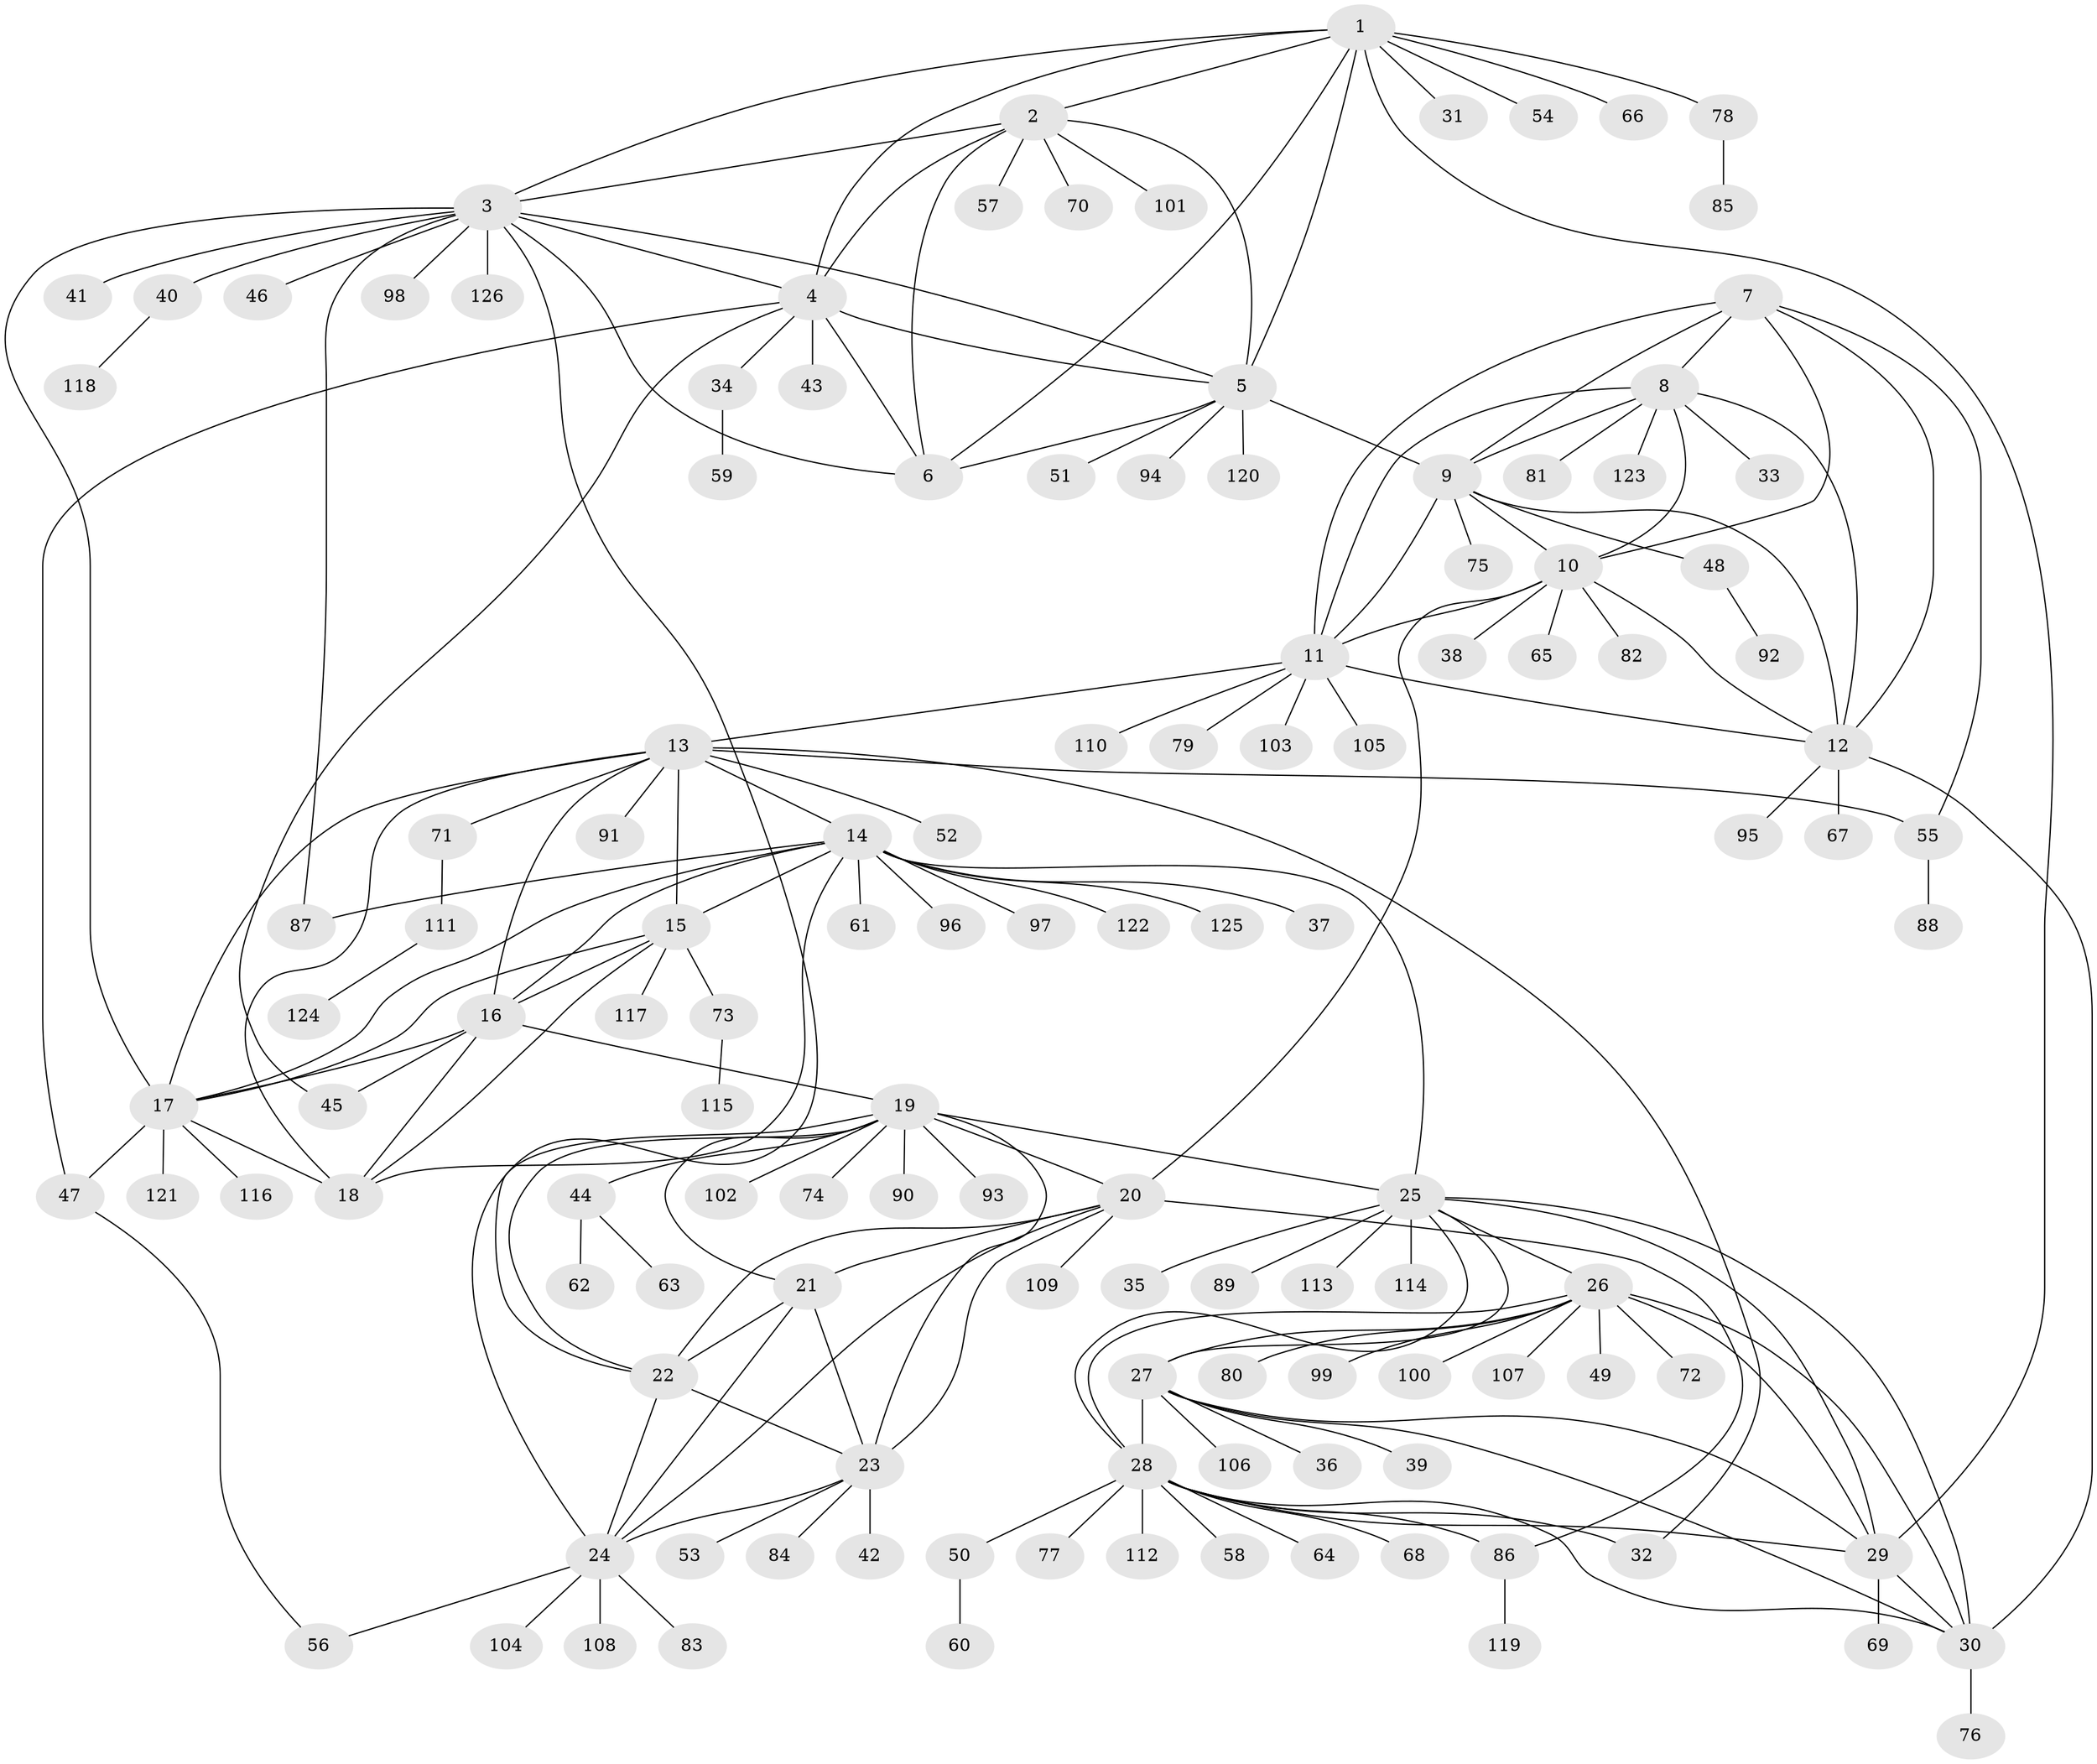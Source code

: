 // Generated by graph-tools (version 1.1) at 2025/26/03/09/25 03:26:42]
// undirected, 126 vertices, 188 edges
graph export_dot {
graph [start="1"]
  node [color=gray90,style=filled];
  1;
  2;
  3;
  4;
  5;
  6;
  7;
  8;
  9;
  10;
  11;
  12;
  13;
  14;
  15;
  16;
  17;
  18;
  19;
  20;
  21;
  22;
  23;
  24;
  25;
  26;
  27;
  28;
  29;
  30;
  31;
  32;
  33;
  34;
  35;
  36;
  37;
  38;
  39;
  40;
  41;
  42;
  43;
  44;
  45;
  46;
  47;
  48;
  49;
  50;
  51;
  52;
  53;
  54;
  55;
  56;
  57;
  58;
  59;
  60;
  61;
  62;
  63;
  64;
  65;
  66;
  67;
  68;
  69;
  70;
  71;
  72;
  73;
  74;
  75;
  76;
  77;
  78;
  79;
  80;
  81;
  82;
  83;
  84;
  85;
  86;
  87;
  88;
  89;
  90;
  91;
  92;
  93;
  94;
  95;
  96;
  97;
  98;
  99;
  100;
  101;
  102;
  103;
  104;
  105;
  106;
  107;
  108;
  109;
  110;
  111;
  112;
  113;
  114;
  115;
  116;
  117;
  118;
  119;
  120;
  121;
  122;
  123;
  124;
  125;
  126;
  1 -- 2;
  1 -- 3;
  1 -- 4;
  1 -- 5;
  1 -- 6;
  1 -- 29;
  1 -- 31;
  1 -- 54;
  1 -- 66;
  1 -- 78;
  2 -- 3;
  2 -- 4;
  2 -- 5;
  2 -- 6;
  2 -- 57;
  2 -- 70;
  2 -- 101;
  3 -- 4;
  3 -- 5;
  3 -- 6;
  3 -- 17;
  3 -- 22;
  3 -- 40;
  3 -- 41;
  3 -- 46;
  3 -- 87;
  3 -- 98;
  3 -- 126;
  4 -- 5;
  4 -- 6;
  4 -- 34;
  4 -- 43;
  4 -- 45;
  4 -- 47;
  5 -- 6;
  5 -- 9;
  5 -- 51;
  5 -- 94;
  5 -- 120;
  7 -- 8;
  7 -- 9;
  7 -- 10;
  7 -- 11;
  7 -- 12;
  7 -- 55;
  8 -- 9;
  8 -- 10;
  8 -- 11;
  8 -- 12;
  8 -- 33;
  8 -- 81;
  8 -- 123;
  9 -- 10;
  9 -- 11;
  9 -- 12;
  9 -- 48;
  9 -- 75;
  10 -- 11;
  10 -- 12;
  10 -- 20;
  10 -- 38;
  10 -- 65;
  10 -- 82;
  11 -- 12;
  11 -- 13;
  11 -- 79;
  11 -- 103;
  11 -- 105;
  11 -- 110;
  12 -- 30;
  12 -- 67;
  12 -- 95;
  13 -- 14;
  13 -- 15;
  13 -- 16;
  13 -- 17;
  13 -- 18;
  13 -- 32;
  13 -- 52;
  13 -- 55;
  13 -- 71;
  13 -- 91;
  14 -- 15;
  14 -- 16;
  14 -- 17;
  14 -- 18;
  14 -- 25;
  14 -- 37;
  14 -- 61;
  14 -- 87;
  14 -- 96;
  14 -- 97;
  14 -- 122;
  14 -- 125;
  15 -- 16;
  15 -- 17;
  15 -- 18;
  15 -- 73;
  15 -- 117;
  16 -- 17;
  16 -- 18;
  16 -- 19;
  16 -- 45;
  17 -- 18;
  17 -- 47;
  17 -- 116;
  17 -- 121;
  19 -- 20;
  19 -- 21;
  19 -- 22;
  19 -- 23;
  19 -- 24;
  19 -- 25;
  19 -- 44;
  19 -- 74;
  19 -- 90;
  19 -- 93;
  19 -- 102;
  20 -- 21;
  20 -- 22;
  20 -- 23;
  20 -- 24;
  20 -- 86;
  20 -- 109;
  21 -- 22;
  21 -- 23;
  21 -- 24;
  22 -- 23;
  22 -- 24;
  23 -- 24;
  23 -- 42;
  23 -- 53;
  23 -- 84;
  24 -- 56;
  24 -- 83;
  24 -- 104;
  24 -- 108;
  25 -- 26;
  25 -- 27;
  25 -- 28;
  25 -- 29;
  25 -- 30;
  25 -- 35;
  25 -- 89;
  25 -- 113;
  25 -- 114;
  26 -- 27;
  26 -- 28;
  26 -- 29;
  26 -- 30;
  26 -- 49;
  26 -- 72;
  26 -- 80;
  26 -- 99;
  26 -- 100;
  26 -- 107;
  27 -- 28;
  27 -- 29;
  27 -- 30;
  27 -- 36;
  27 -- 39;
  27 -- 106;
  28 -- 29;
  28 -- 30;
  28 -- 32;
  28 -- 50;
  28 -- 58;
  28 -- 64;
  28 -- 68;
  28 -- 77;
  28 -- 86;
  28 -- 112;
  29 -- 30;
  29 -- 69;
  30 -- 76;
  34 -- 59;
  40 -- 118;
  44 -- 62;
  44 -- 63;
  47 -- 56;
  48 -- 92;
  50 -- 60;
  55 -- 88;
  71 -- 111;
  73 -- 115;
  78 -- 85;
  86 -- 119;
  111 -- 124;
}
